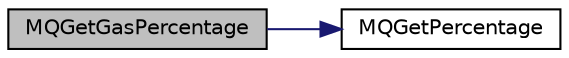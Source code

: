 digraph "MQGetGasPercentage"
{
  edge [fontname="Helvetica",fontsize="10",labelfontname="Helvetica",labelfontsize="10"];
  node [fontname="Helvetica",fontsize="10",shape=record];
  rankdir="LR";
  Node1 [label="MQGetGasPercentage",height=0.2,width=0.4,color="black", fillcolor="grey75", style="filled", fontcolor="black"];
  Node1 -> Node2 [color="midnightblue",fontsize="10",style="solid"];
  Node2 [label="MQGetPercentage",height=0.2,width=0.4,color="black", fillcolor="white", style="filled",URL="$misq2_8h.html#a131fb9f4538e87979ca9236e1ef9372b"];
}
